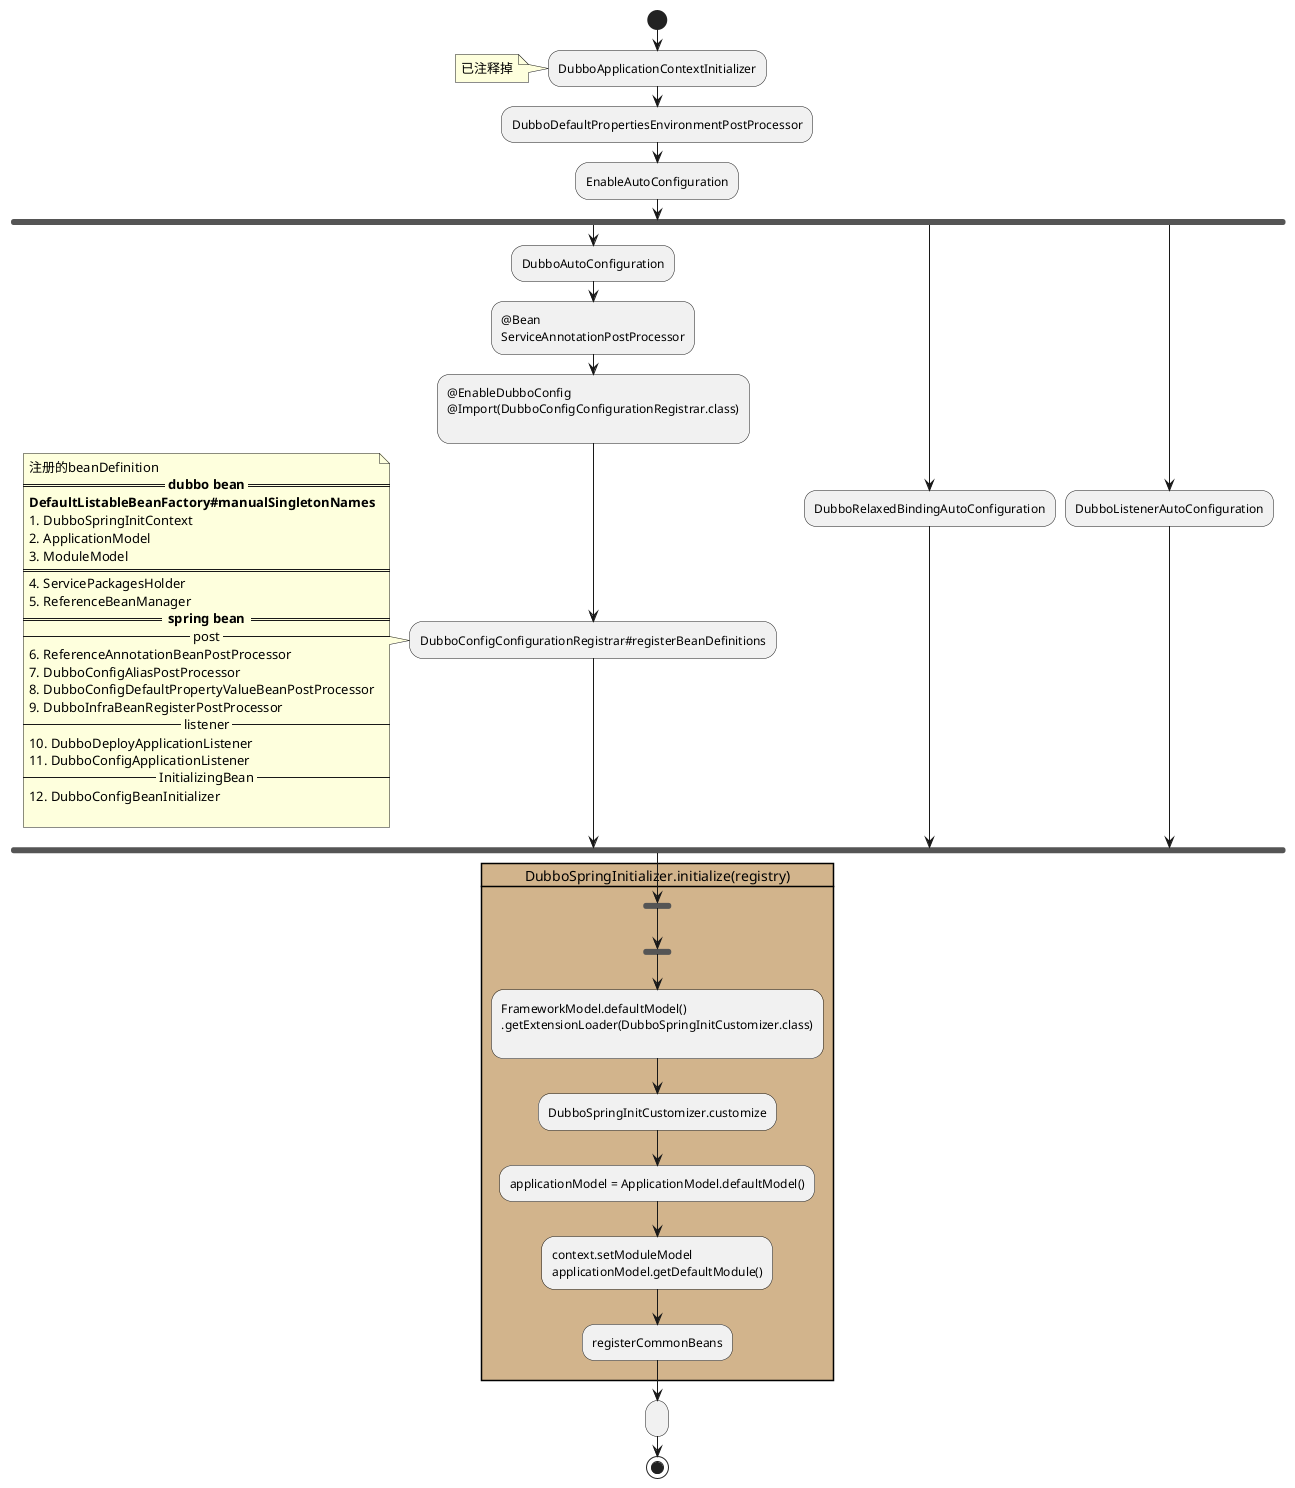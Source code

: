 @startuml
'https://plantuml.com/activity-diagram-beta

start
    :DubboApplicationContextInitializer;
    note
    已注释掉
    end note

    :DubboDefaultPropertiesEnvironmentPostProcessor;

    :EnableAutoConfiguration;

fork
    :DubboAutoConfiguration;
    :@Bean
    ServiceAnnotationPostProcessor;

    :@EnableDubboConfig
    @Import(DubboConfigConfigurationRegistrar.class)
    ;
    :DubboConfigConfigurationRegistrar#registerBeanDefinitions;
    note
    注册的beanDefinition
    == **dubbo bean** ==
    **DefaultListableBeanFactory#manualSingletonNames**
    # DubboSpringInitContext
    # ApplicationModel
    # ModuleModel
    ====
    # ServicePackagesHolder
    # ReferenceBeanManager
    == ** spring bean ** ==
    -- post --
    # ReferenceAnnotationBeanPostProcessor
    # DubboConfigAliasPostProcessor
    # DubboConfigDefaultPropertyValueBeanPostProcessor
    # DubboInfraBeanRegisterPostProcessor
    -- listener --
    # DubboDeployApplicationListener
    # DubboConfigApplicationListener
    -- InitializingBean --
    # DubboConfigBeanInitializer

    end note


fork again
    :DubboRelaxedBindingAutoConfiguration;
fork again
    :DubboListenerAutoConfiguration;

end fork

card DubboSpringInitializer.initialize(registry) #tan{
    fork

    end fork
    :FrameworkModel.defaultModel()
    .getExtensionLoader(DubboSpringInitCustomizer.class)
    ;
    :DubboSpringInitCustomizer.customize;

    :applicationModel = ApplicationModel.defaultModel();

    :context.setModuleModel
    applicationModel.getDefaultModule();
    :registerCommonBeans;
}
:;



stop

@enduml
